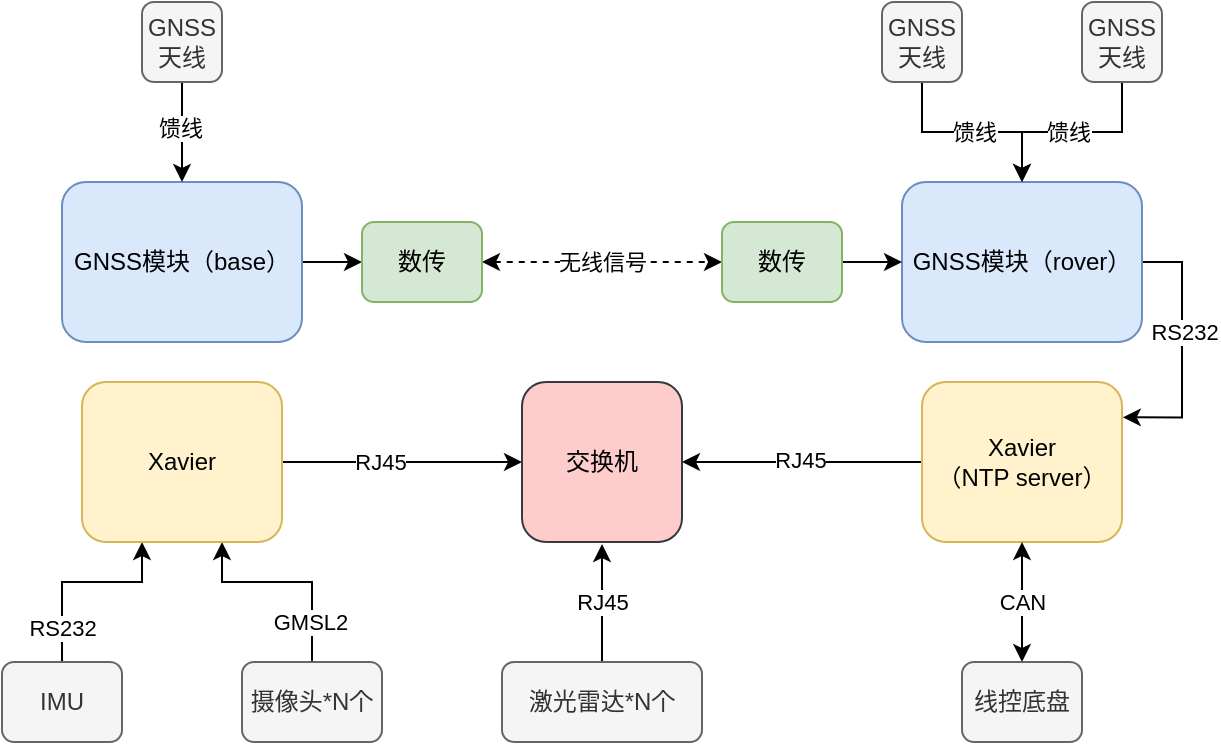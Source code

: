 <mxfile version="15.2.9" type="github">
  <diagram id="M9jlNWi92LXOIX4tGL-l" name="Page-1">
    <mxGraphModel dx="1990" dy="1165" grid="1" gridSize="10" guides="1" tooltips="1" connect="1" arrows="1" fold="1" page="1" pageScale="1" pageWidth="1169" pageHeight="827" math="0" shadow="0">
      <root>
        <mxCell id="0" />
        <mxCell id="1" parent="0" />
        <mxCell id="VcjJJbHRZWfHmHbc2jYD-21" style="edgeStyle=orthogonalEdgeStyle;rounded=0;orthogonalLoop=1;jettySize=auto;html=1;entryX=1;entryY=0.5;entryDx=0;entryDy=0;exitX=1.004;exitY=0.221;exitDx=0;exitDy=0;startArrow=classic;startFill=1;endArrow=none;endFill=0;exitPerimeter=0;" parent="1" source="VcjJJbHRZWfHmHbc2jYD-1" target="VcjJJbHRZWfHmHbc2jYD-3" edge="1">
          <mxGeometry relative="1" as="geometry">
            <Array as="points">
              <mxPoint x="890" y="398" />
              <mxPoint x="890" y="320" />
            </Array>
          </mxGeometry>
        </mxCell>
        <mxCell id="VcjJJbHRZWfHmHbc2jYD-22" value="RS232" style="edgeLabel;html=1;align=center;verticalAlign=middle;resizable=0;points=[];" parent="VcjJJbHRZWfHmHbc2jYD-21" vertex="1" connectable="0">
          <mxGeometry x="-0.123" y="-1" relative="1" as="geometry">
            <mxPoint y="-17" as="offset" />
          </mxGeometry>
        </mxCell>
        <mxCell id="Rhrq0TFpw3SpQU8seue_-18" style="edgeStyle=orthogonalEdgeStyle;rounded=0;orthogonalLoop=1;jettySize=auto;html=1;entryX=1;entryY=0.5;entryDx=0;entryDy=0;startArrow=none;startFill=0;endArrow=classic;endFill=1;" edge="1" parent="1" source="VcjJJbHRZWfHmHbc2jYD-1" target="Rhrq0TFpw3SpQU8seue_-12">
          <mxGeometry relative="1" as="geometry" />
        </mxCell>
        <mxCell id="Rhrq0TFpw3SpQU8seue_-21" value="RJ45" style="edgeLabel;html=1;align=center;verticalAlign=middle;resizable=0;points=[];" vertex="1" connectable="0" parent="Rhrq0TFpw3SpQU8seue_-18">
          <mxGeometry x="0.171" y="1" relative="1" as="geometry">
            <mxPoint x="9" y="-2" as="offset" />
          </mxGeometry>
        </mxCell>
        <mxCell id="VcjJJbHRZWfHmHbc2jYD-1" value="Xavier&lt;br&gt;（NTP server）" style="rounded=1;whiteSpace=wrap;html=1;fillColor=#fff2cc;strokeColor=#d6b656;" parent="1" vertex="1">
          <mxGeometry x="760" y="380" width="100" height="80" as="geometry" />
        </mxCell>
        <mxCell id="VcjJJbHRZWfHmHbc2jYD-3" value="GNSS模块（rover）" style="rounded=1;whiteSpace=wrap;html=1;fillColor=#dae8fc;strokeColor=#6c8ebf;" parent="1" vertex="1">
          <mxGeometry x="750" y="280" width="120" height="80" as="geometry" />
        </mxCell>
        <mxCell id="VcjJJbHRZWfHmHbc2jYD-7" style="edgeStyle=orthogonalEdgeStyle;rounded=0;orthogonalLoop=1;jettySize=auto;html=1;entryX=0.25;entryY=1;entryDx=0;entryDy=0;exitX=0.5;exitY=0;exitDx=0;exitDy=0;" parent="1" source="VcjJJbHRZWfHmHbc2jYD-4" edge="1">
          <mxGeometry relative="1" as="geometry">
            <mxPoint x="370" y="460" as="targetPoint" />
            <Array as="points">
              <mxPoint x="330" y="480" />
              <mxPoint x="370" y="480" />
            </Array>
          </mxGeometry>
        </mxCell>
        <mxCell id="VcjJJbHRZWfHmHbc2jYD-14" value="RS232" style="edgeLabel;html=1;align=center;verticalAlign=middle;resizable=0;points=[];" parent="VcjJJbHRZWfHmHbc2jYD-7" vertex="1" connectable="0">
          <mxGeometry x="-0.367" y="-1" relative="1" as="geometry">
            <mxPoint x="-1" y="14" as="offset" />
          </mxGeometry>
        </mxCell>
        <mxCell id="VcjJJbHRZWfHmHbc2jYD-4" value="IMU" style="rounded=1;whiteSpace=wrap;html=1;fillColor=#f5f5f5;strokeColor=#666666;fontColor=#333333;" parent="1" vertex="1">
          <mxGeometry x="300" y="520" width="60" height="40" as="geometry" />
        </mxCell>
        <mxCell id="VcjJJbHRZWfHmHbc2jYD-12" style="edgeStyle=orthogonalEdgeStyle;rounded=0;orthogonalLoop=1;jettySize=auto;html=1;" parent="1" source="VcjJJbHRZWfHmHbc2jYD-5" target="VcjJJbHRZWfHmHbc2jYD-3" edge="1">
          <mxGeometry relative="1" as="geometry" />
        </mxCell>
        <mxCell id="VcjJJbHRZWfHmHbc2jYD-17" value="馈线" style="edgeLabel;html=1;align=center;verticalAlign=middle;resizable=0;points=[];" parent="VcjJJbHRZWfHmHbc2jYD-12" vertex="1" connectable="0">
          <mxGeometry x="0.132" y="-1" relative="1" as="geometry">
            <mxPoint x="4" y="1" as="offset" />
          </mxGeometry>
        </mxCell>
        <mxCell id="VcjJJbHRZWfHmHbc2jYD-5" value="GNSS&lt;br&gt;天线" style="rounded=1;whiteSpace=wrap;html=1;fillColor=#f5f5f5;strokeColor=#666666;fontColor=#333333;" parent="1" vertex="1">
          <mxGeometry x="840" y="190" width="40" height="40" as="geometry" />
        </mxCell>
        <mxCell id="VcjJJbHRZWfHmHbc2jYD-9" style="edgeStyle=orthogonalEdgeStyle;rounded=0;orthogonalLoop=1;jettySize=auto;html=1;entryX=0.5;entryY=1;entryDx=0;entryDy=0;startArrow=classic;startFill=1;" parent="1" source="VcjJJbHRZWfHmHbc2jYD-8" edge="1">
          <mxGeometry relative="1" as="geometry">
            <mxPoint x="810.0" y="460" as="targetPoint" />
          </mxGeometry>
        </mxCell>
        <mxCell id="VcjJJbHRZWfHmHbc2jYD-15" value="CAN" style="edgeLabel;html=1;align=center;verticalAlign=middle;resizable=0;points=[];" parent="VcjJJbHRZWfHmHbc2jYD-9" vertex="1" connectable="0">
          <mxGeometry x="-0.3" relative="1" as="geometry">
            <mxPoint y="-9" as="offset" />
          </mxGeometry>
        </mxCell>
        <mxCell id="VcjJJbHRZWfHmHbc2jYD-8" value="线控底盘" style="rounded=1;whiteSpace=wrap;html=1;fillColor=#f5f5f5;strokeColor=#666666;fontColor=#333333;" parent="1" vertex="1">
          <mxGeometry x="780" y="520" width="60" height="40" as="geometry" />
        </mxCell>
        <mxCell id="VcjJJbHRZWfHmHbc2jYD-11" style="edgeStyle=orthogonalEdgeStyle;rounded=0;orthogonalLoop=1;jettySize=auto;html=1;" parent="1" source="Rhrq0TFpw3SpQU8seue_-25" edge="1">
          <mxGeometry relative="1" as="geometry">
            <mxPoint x="540" y="510" as="sourcePoint" />
            <mxPoint x="600" y="461" as="targetPoint" />
          </mxGeometry>
        </mxCell>
        <mxCell id="VcjJJbHRZWfHmHbc2jYD-16" value="RJ45" style="edgeLabel;html=1;align=center;verticalAlign=middle;resizable=0;points=[];" parent="VcjJJbHRZWfHmHbc2jYD-11" vertex="1" connectable="0">
          <mxGeometry x="-0.253" relative="1" as="geometry">
            <mxPoint y="-8" as="offset" />
          </mxGeometry>
        </mxCell>
        <mxCell id="VcjJJbHRZWfHmHbc2jYD-19" style="edgeStyle=orthogonalEdgeStyle;rounded=0;orthogonalLoop=1;jettySize=auto;html=1;entryX=0.75;entryY=1;entryDx=0;entryDy=0;exitX=0.5;exitY=0;exitDx=0;exitDy=0;" parent="1" source="VcjJJbHRZWfHmHbc2jYD-18" edge="1">
          <mxGeometry relative="1" as="geometry">
            <mxPoint x="410" y="460" as="targetPoint" />
            <Array as="points">
              <mxPoint x="455" y="480" />
              <mxPoint x="410" y="480" />
            </Array>
          </mxGeometry>
        </mxCell>
        <mxCell id="VcjJJbHRZWfHmHbc2jYD-20" value="GMSL2" style="edgeLabel;html=1;align=center;verticalAlign=middle;resizable=0;points=[];" parent="VcjJJbHRZWfHmHbc2jYD-19" vertex="1" connectable="0">
          <mxGeometry x="0.3" y="2" relative="1" as="geometry">
            <mxPoint x="27" y="18" as="offset" />
          </mxGeometry>
        </mxCell>
        <mxCell id="VcjJJbHRZWfHmHbc2jYD-18" value="摄像头*N个" style="rounded=1;whiteSpace=wrap;html=1;fillColor=#f5f5f5;strokeColor=#666666;fontColor=#333333;" parent="1" vertex="1">
          <mxGeometry x="420" y="520" width="70" height="40" as="geometry" />
        </mxCell>
        <mxCell id="Rhrq0TFpw3SpQU8seue_-8" value="" style="edgeStyle=orthogonalEdgeStyle;rounded=0;orthogonalLoop=1;jettySize=auto;html=1;" edge="1" parent="1" source="VcjJJbHRZWfHmHbc2jYD-23" target="VcjJJbHRZWfHmHbc2jYD-32">
          <mxGeometry relative="1" as="geometry" />
        </mxCell>
        <mxCell id="VcjJJbHRZWfHmHbc2jYD-23" value="GNSS模块（base）" style="rounded=1;whiteSpace=wrap;html=1;fillColor=#dae8fc;strokeColor=#6c8ebf;" parent="1" vertex="1">
          <mxGeometry x="330" y="280" width="120" height="80" as="geometry" />
        </mxCell>
        <mxCell id="VcjJJbHRZWfHmHbc2jYD-24" style="edgeStyle=orthogonalEdgeStyle;rounded=0;orthogonalLoop=1;jettySize=auto;html=1;" parent="1" source="VcjJJbHRZWfHmHbc2jYD-26" target="VcjJJbHRZWfHmHbc2jYD-23" edge="1">
          <mxGeometry relative="1" as="geometry" />
        </mxCell>
        <mxCell id="VcjJJbHRZWfHmHbc2jYD-25" value="馈线" style="edgeLabel;html=1;align=center;verticalAlign=middle;resizable=0;points=[];" parent="VcjJJbHRZWfHmHbc2jYD-24" vertex="1" connectable="0">
          <mxGeometry x="0.132" y="-1" relative="1" as="geometry">
            <mxPoint y="-6" as="offset" />
          </mxGeometry>
        </mxCell>
        <mxCell id="VcjJJbHRZWfHmHbc2jYD-26" value="GNSS天线" style="rounded=1;whiteSpace=wrap;html=1;fillColor=#f5f5f5;strokeColor=#666666;fontColor=#333333;" parent="1" vertex="1">
          <mxGeometry x="370" y="190" width="40" height="40" as="geometry" />
        </mxCell>
        <mxCell id="VcjJJbHRZWfHmHbc2jYD-39" style="edgeStyle=orthogonalEdgeStyle;rounded=0;orthogonalLoop=1;jettySize=auto;html=1;entryX=0;entryY=0.5;entryDx=0;entryDy=0;startArrow=classic;startFill=1;dashed=1;" parent="1" source="VcjJJbHRZWfHmHbc2jYD-32" target="VcjJJbHRZWfHmHbc2jYD-33" edge="1">
          <mxGeometry relative="1" as="geometry" />
        </mxCell>
        <mxCell id="VcjJJbHRZWfHmHbc2jYD-40" value="无线信号" style="edgeLabel;html=1;align=center;verticalAlign=middle;resizable=0;points=[];" parent="VcjJJbHRZWfHmHbc2jYD-39" vertex="1" connectable="0">
          <mxGeometry x="0.148" y="1" relative="1" as="geometry">
            <mxPoint x="-9" y="1" as="offset" />
          </mxGeometry>
        </mxCell>
        <mxCell id="VcjJJbHRZWfHmHbc2jYD-32" value="数传" style="rounded=1;whiteSpace=wrap;html=1;fillColor=#d5e8d4;strokeColor=#82b366;" parent="1" vertex="1">
          <mxGeometry x="480" y="300" width="60" height="40" as="geometry" />
        </mxCell>
        <mxCell id="Rhrq0TFpw3SpQU8seue_-10" value="" style="edgeStyle=orthogonalEdgeStyle;rounded=0;orthogonalLoop=1;jettySize=auto;html=1;startArrow=none;startFill=0;endArrow=classic;endFill=1;" edge="1" parent="1" source="VcjJJbHRZWfHmHbc2jYD-33" target="VcjJJbHRZWfHmHbc2jYD-3">
          <mxGeometry relative="1" as="geometry" />
        </mxCell>
        <mxCell id="VcjJJbHRZWfHmHbc2jYD-33" value="数传" style="rounded=1;whiteSpace=wrap;html=1;fillColor=#d5e8d4;strokeColor=#82b366;" parent="1" vertex="1">
          <mxGeometry x="660" y="300" width="60" height="40" as="geometry" />
        </mxCell>
        <mxCell id="Rhrq0TFpw3SpQU8seue_-5" style="edgeStyle=orthogonalEdgeStyle;rounded=0;orthogonalLoop=1;jettySize=auto;html=1;entryX=0.5;entryY=0;entryDx=0;entryDy=0;" edge="1" parent="1" source="Rhrq0TFpw3SpQU8seue_-4" target="VcjJJbHRZWfHmHbc2jYD-3">
          <mxGeometry relative="1" as="geometry" />
        </mxCell>
        <mxCell id="Rhrq0TFpw3SpQU8seue_-7" value="馈线" style="edgeLabel;html=1;align=center;verticalAlign=middle;resizable=0;points=[];" vertex="1" connectable="0" parent="Rhrq0TFpw3SpQU8seue_-5">
          <mxGeometry x="-0.161" relative="1" as="geometry">
            <mxPoint x="9" as="offset" />
          </mxGeometry>
        </mxCell>
        <mxCell id="Rhrq0TFpw3SpQU8seue_-4" value="GNSS&lt;br&gt;天线" style="rounded=1;whiteSpace=wrap;html=1;fillColor=#f5f5f5;strokeColor=#666666;fontColor=#333333;" vertex="1" parent="1">
          <mxGeometry x="740" y="190" width="40" height="40" as="geometry" />
        </mxCell>
        <mxCell id="Rhrq0TFpw3SpQU8seue_-17" style="edgeStyle=orthogonalEdgeStyle;rounded=0;orthogonalLoop=1;jettySize=auto;html=1;entryX=0;entryY=0.5;entryDx=0;entryDy=0;startArrow=none;startFill=0;endArrow=classic;endFill=1;" edge="1" parent="1" source="Rhrq0TFpw3SpQU8seue_-11" target="Rhrq0TFpw3SpQU8seue_-12">
          <mxGeometry relative="1" as="geometry" />
        </mxCell>
        <mxCell id="Rhrq0TFpw3SpQU8seue_-19" value="RJ45" style="edgeLabel;html=1;align=center;verticalAlign=middle;resizable=0;points=[];" vertex="1" connectable="0" parent="Rhrq0TFpw3SpQU8seue_-17">
          <mxGeometry x="-0.18" y="1" relative="1" as="geometry">
            <mxPoint y="1" as="offset" />
          </mxGeometry>
        </mxCell>
        <mxCell id="Rhrq0TFpw3SpQU8seue_-11" value="Xavier" style="rounded=1;whiteSpace=wrap;html=1;fillColor=#fff2cc;strokeColor=#d6b656;" vertex="1" parent="1">
          <mxGeometry x="340" y="380" width="100" height="80" as="geometry" />
        </mxCell>
        <mxCell id="Rhrq0TFpw3SpQU8seue_-12" value="交换机" style="rounded=1;whiteSpace=wrap;html=1;fillColor=#ffcccc;strokeColor=#36393d;" vertex="1" parent="1">
          <mxGeometry x="560" y="380" width="80" height="80" as="geometry" />
        </mxCell>
        <mxCell id="Rhrq0TFpw3SpQU8seue_-25" value="激光雷达*N个" style="rounded=1;whiteSpace=wrap;html=1;fillColor=#f5f5f5;strokeColor=#666666;fontColor=#333333;" vertex="1" parent="1">
          <mxGeometry x="550" y="520" width="100" height="40" as="geometry" />
        </mxCell>
      </root>
    </mxGraphModel>
  </diagram>
</mxfile>
